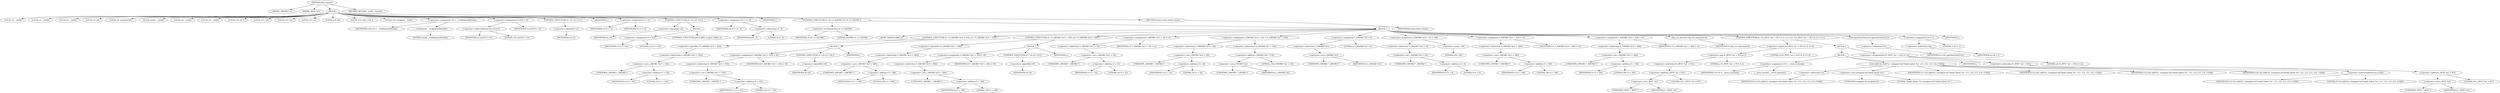 digraph tftp_connect {  
"1000116" [label = "(METHOD,tftp_connect)" ]
"1000117" [label = "(PARAM,_QWORD *a1)" ]
"1000118" [label = "(PARAM,_BYTE *a2)" ]
"1000119" [label = "(BLOCK,,)" ]
"1000120" [label = "(LOCAL,v2: __int64)" ]
"1000121" [label = "(LOCAL,v3: __int64)" ]
"1000122" [label = "(LOCAL,v4: __int64)" ]
"1000123" [label = "(LOCAL,v5: int)" ]
"1000124" [label = "(LOCAL,v6: unsigned int)" ]
"1000125" [label = "(LOCAL,result: __int64)" ]
"1000126" [label = "(LOCAL,v8: __int64)" ]
"1000127" [label = "(LOCAL,v9: __int64)" ]
"1000128" [label = "(LOCAL,v10: int *)" ]
"1000129" [label = "(LOCAL,v11: int)" ]
"1000130" [label = "(LOCAL,v12: int)" ]
"1000131" [label = "(LOCAL,v13: int)" ]
"1000132" [label = "(LOCAL,v14: int)" ]
"1000133" [label = "(LOCAL,v15: char [ 136 ])" ]
"1000134" [label = "(LOCAL,v16: unsigned __int64)" ]
"1000135" [label = "(<operator>.assignment,v16 = __readfsqword(0x28u))" ]
"1000136" [label = "(IDENTIFIER,v16,v16 = __readfsqword(0x28u))" ]
"1000137" [label = "(__readfsqword,__readfsqword(0x28u))" ]
"1000138" [label = "(LITERAL,0x28u,__readfsqword(0x28u))" ]
"1000139" [label = "(<operator>.assignment,a1[167] = v2)" ]
"1000140" [label = "(<operator>.indirectIndexAccess,a1[167])" ]
"1000141" [label = "(IDENTIFIER,a1,a1[167] = v2)" ]
"1000142" [label = "(LITERAL,167,a1[167] = v2)" ]
"1000143" [label = "(IDENTIFIER,v2,a1[167] = v2)" ]
"1000144" [label = "(CONTROL_STRUCTURE,if ( !v2 ),if ( !v2 ))" ]
"1000145" [label = "(<operator>.logicalNot,!v2)" ]
"1000146" [label = "(IDENTIFIER,v2,!v2)" ]
"1000147" [label = "(IDENTIFIER,L,)" ]
"1000148" [label = "(<operator>.assignment,v3 = v2)" ]
"1000149" [label = "(IDENTIFIER,v3,v3 = v2)" ]
"1000150" [label = "(IDENTIFIER,v2,v3 = v2)" ]
"1000151" [label = "(CONTROL_STRUCTURE,if ( !v4 ),if ( !v4 ))" ]
"1000152" [label = "(<operator>.logicalNot,!v4)" ]
"1000153" [label = "(IDENTIFIER,v4,!v4)" ]
"1000154" [label = "(BLOCK,,)" ]
"1000155" [label = "(<operator>.assignment,v5 = 512)" ]
"1000156" [label = "(IDENTIFIER,v5,v5 = 512)" ]
"1000157" [label = "(LITERAL,512,v5 = 512)" ]
"1000158" [label = "(CONTROL_STRUCTURE,goto LABEL_6;,goto LABEL_6;)" ]
"1000159" [label = "(<operator>.assignment,v6 = v4 - 8)" ]
"1000160" [label = "(IDENTIFIER,v6,v6 = v4 - 8)" ]
"1000161" [label = "(<operator>.subtraction,v4 - 8)" ]
"1000162" [label = "(IDENTIFIER,v4,v4 - 8)" ]
"1000163" [label = "(LITERAL,8,v4 - 8)" ]
"1000164" [label = "(IDENTIFIER,L,)" ]
"1000165" [label = "(CONTROL_STRUCTURE,if ( v6 <= 0xFFB0 ),if ( v6 <= 0xFFB0 ))" ]
"1000166" [label = "(<operator>.lessEqualsThan,v6 <= 0xFFB0)" ]
"1000167" [label = "(IDENTIFIER,v6,v6 <= 0xFFB0)" ]
"1000168" [label = "(LITERAL,0xFFB0,v6 <= 0xFFB0)" ]
"1000169" [label = "(BLOCK,,)" ]
"1000170" [label = "(JUMP_TARGET,LABEL_6)" ]
"1000171" [label = "(CONTROL_STRUCTURE,if ( !*(_QWORD *)(v3 + 352) ),if ( !*(_QWORD *)(v3 + 352) ))" ]
"1000172" [label = "(<operator>.logicalNot,!*(_QWORD *)(v3 + 352))" ]
"1000173" [label = "(<operator>.indirection,*(_QWORD *)(v3 + 352))" ]
"1000174" [label = "(<operator>.cast,(_QWORD *)(v3 + 352))" ]
"1000175" [label = "(UNKNOWN,_QWORD *,_QWORD *)" ]
"1000176" [label = "(<operator>.addition,v3 + 352)" ]
"1000177" [label = "(IDENTIFIER,v3,v3 + 352)" ]
"1000178" [label = "(LITERAL,352,v3 + 352)" ]
"1000179" [label = "(BLOCK,,)" ]
"1000180" [label = "(<operator>.assignment,*(_QWORD *)(v3 + 352) = v8)" ]
"1000181" [label = "(<operator>.indirection,*(_QWORD *)(v3 + 352))" ]
"1000182" [label = "(<operator>.cast,(_QWORD *)(v3 + 352))" ]
"1000183" [label = "(UNKNOWN,_QWORD *,_QWORD *)" ]
"1000184" [label = "(<operator>.addition,v3 + 352)" ]
"1000185" [label = "(IDENTIFIER,v3,v3 + 352)" ]
"1000186" [label = "(LITERAL,352,v3 + 352)" ]
"1000187" [label = "(IDENTIFIER,v8,*(_QWORD *)(v3 + 352) = v8)" ]
"1000188" [label = "(CONTROL_STRUCTURE,if ( !v8 ),if ( !v8 ))" ]
"1000189" [label = "(<operator>.logicalNot,!v8)" ]
"1000190" [label = "(IDENTIFIER,v8,!v8)" ]
"1000191" [label = "(IDENTIFIER,L,)" ]
"1000192" [label = "(CONTROL_STRUCTURE,if ( !*(_QWORD *)(v3 + 360) ),if ( !*(_QWORD *)(v3 + 360) ))" ]
"1000193" [label = "(<operator>.logicalNot,!*(_QWORD *)(v3 + 360))" ]
"1000194" [label = "(<operator>.indirection,*(_QWORD *)(v3 + 360))" ]
"1000195" [label = "(<operator>.cast,(_QWORD *)(v3 + 360))" ]
"1000196" [label = "(UNKNOWN,_QWORD *,_QWORD *)" ]
"1000197" [label = "(<operator>.addition,v3 + 360)" ]
"1000198" [label = "(IDENTIFIER,v3,v3 + 360)" ]
"1000199" [label = "(LITERAL,360,v3 + 360)" ]
"1000200" [label = "(BLOCK,,)" ]
"1000201" [label = "(<operator>.assignment,*(_QWORD *)(v3 + 360) = v9)" ]
"1000202" [label = "(<operator>.indirection,*(_QWORD *)(v3 + 360))" ]
"1000203" [label = "(<operator>.cast,(_QWORD *)(v3 + 360))" ]
"1000204" [label = "(UNKNOWN,_QWORD *,_QWORD *)" ]
"1000205" [label = "(<operator>.addition,v3 + 360)" ]
"1000206" [label = "(IDENTIFIER,v3,v3 + 360)" ]
"1000207" [label = "(LITERAL,360,v3 + 360)" ]
"1000208" [label = "(IDENTIFIER,v9,*(_QWORD *)(v3 + 360) = v9)" ]
"1000209" [label = "(CONTROL_STRUCTURE,if ( !v9 ),if ( !v9 ))" ]
"1000210" [label = "(<operator>.logicalNot,!v9)" ]
"1000211" [label = "(IDENTIFIER,v9,!v9)" ]
"1000212" [label = "(IDENTIFIER,L,)" ]
"1000213" [label = "(<operator>.assignment,*(_QWORD *)(v3 + 16) = a1)" ]
"1000214" [label = "(<operator>.indirection,*(_QWORD *)(v3 + 16))" ]
"1000215" [label = "(<operator>.cast,(_QWORD *)(v3 + 16))" ]
"1000216" [label = "(UNKNOWN,_QWORD *,_QWORD *)" ]
"1000217" [label = "(<operator>.addition,v3 + 16)" ]
"1000218" [label = "(IDENTIFIER,v3,v3 + 16)" ]
"1000219" [label = "(LITERAL,16,v3 + 16)" ]
"1000220" [label = "(IDENTIFIER,a1,*(_QWORD *)(v3 + 16) = a1)" ]
"1000221" [label = "(<operator>.assignment,*(_DWORD *)(v3 + 24) = *((_DWORD *)a1 + 156))" ]
"1000222" [label = "(<operator>.indirection,*(_DWORD *)(v3 + 24))" ]
"1000223" [label = "(<operator>.cast,(_DWORD *)(v3 + 24))" ]
"1000224" [label = "(UNKNOWN,_DWORD *,_DWORD *)" ]
"1000225" [label = "(<operator>.addition,v3 + 24)" ]
"1000226" [label = "(IDENTIFIER,v3,v3 + 24)" ]
"1000227" [label = "(LITERAL,24,v3 + 24)" ]
"1000228" [label = "(<operator>.indirection,*((_DWORD *)a1 + 156))" ]
"1000229" [label = "(<operator>.addition,(_DWORD *)a1 + 156)" ]
"1000230" [label = "(<operator>.cast,(_DWORD *)a1)" ]
"1000231" [label = "(UNKNOWN,_DWORD *,_DWORD *)" ]
"1000232" [label = "(IDENTIFIER,a1,(_DWORD *)a1)" ]
"1000233" [label = "(LITERAL,156,(_DWORD *)a1 + 156)" ]
"1000234" [label = "(<operator>.assignment,*(_DWORD *)v3 = 0)" ]
"1000235" [label = "(<operator>.indirection,*(_DWORD *)v3)" ]
"1000236" [label = "(<operator>.cast,(_DWORD *)v3)" ]
"1000237" [label = "(UNKNOWN,_DWORD *,_DWORD *)" ]
"1000238" [label = "(IDENTIFIER,v3,(_DWORD *)v3)" ]
"1000239" [label = "(LITERAL,0,*(_DWORD *)v3 = 0)" ]
"1000240" [label = "(<operator>.assignment,*(_DWORD *)(v3 + 8) = -100)" ]
"1000241" [label = "(<operator>.indirection,*(_DWORD *)(v3 + 8))" ]
"1000242" [label = "(<operator>.cast,(_DWORD *)(v3 + 8))" ]
"1000243" [label = "(UNKNOWN,_DWORD *,_DWORD *)" ]
"1000244" [label = "(<operator>.addition,v3 + 8)" ]
"1000245" [label = "(IDENTIFIER,v3,v3 + 8)" ]
"1000246" [label = "(LITERAL,8,v3 + 8)" ]
"1000247" [label = "(<operator>.minus,-100)" ]
"1000248" [label = "(LITERAL,100,-100)" ]
"1000249" [label = "(<operator>.assignment,*(_DWORD *)(v3 + 340) = v5)" ]
"1000250" [label = "(<operator>.indirection,*(_DWORD *)(v3 + 340))" ]
"1000251" [label = "(<operator>.cast,(_DWORD *)(v3 + 340))" ]
"1000252" [label = "(UNKNOWN,_DWORD *,_DWORD *)" ]
"1000253" [label = "(<operator>.addition,v3 + 340)" ]
"1000254" [label = "(IDENTIFIER,v3,v3 + 340)" ]
"1000255" [label = "(LITERAL,340,v3 + 340)" ]
"1000256" [label = "(IDENTIFIER,v5,*(_DWORD *)(v3 + 340) = v5)" ]
"1000257" [label = "(<operator>.assignment,*(_DWORD *)(v3 + 344) = v5)" ]
"1000258" [label = "(<operator>.indirection,*(_DWORD *)(v3 + 344))" ]
"1000259" [label = "(<operator>.cast,(_DWORD *)(v3 + 344))" ]
"1000260" [label = "(UNKNOWN,_DWORD *,_DWORD *)" ]
"1000261" [label = "(<operator>.addition,v3 + 344)" ]
"1000262" [label = "(IDENTIFIER,v3,v3 + 344)" ]
"1000263" [label = "(LITERAL,344,v3 + 344)" ]
"1000264" [label = "(IDENTIFIER,v5,*(_DWORD *)(v3 + 344) = v5)" ]
"1000265" [label = "(tftp_set_timeouts,tftp_set_timeouts(v3))" ]
"1000266" [label = "(IDENTIFIER,v3,tftp_set_timeouts(v3))" ]
"1000267" [label = "(CONTROL_STRUCTURE,if ( (*((_BYTE *)a1 + 951) & 2) == 0 ),if ( (*((_BYTE *)a1 + 951) & 2) == 0 ))" ]
"1000268" [label = "(<operator>.equals,(*((_BYTE *)a1 + 951) & 2) == 0)" ]
"1000269" [label = "(<operator>.and,*((_BYTE *)a1 + 951) & 2)" ]
"1000270" [label = "(<operator>.indirection,*((_BYTE *)a1 + 951))" ]
"1000271" [label = "(<operator>.addition,(_BYTE *)a1 + 951)" ]
"1000272" [label = "(<operator>.cast,(_BYTE *)a1)" ]
"1000273" [label = "(UNKNOWN,_BYTE *,_BYTE *)" ]
"1000274" [label = "(IDENTIFIER,a1,(_BYTE *)a1)" ]
"1000275" [label = "(LITERAL,951,(_BYTE *)a1 + 951)" ]
"1000276" [label = "(LITERAL,2,*((_BYTE *)a1 + 951) & 2)" ]
"1000277" [label = "(LITERAL,0,(*((_BYTE *)a1 + 951) & 2) == 0)" ]
"1000278" [label = "(BLOCK,,)" ]
"1000279" [label = "(BLOCK,,)" ]
"1000280" [label = "(<operator>.assignment,v10 = __errno_location())" ]
"1000281" [label = "(IDENTIFIER,v10,v10 = __errno_location())" ]
"1000282" [label = "(__errno_location,__errno_location())" ]
"1000283" [label = "(Curl_failf,Curl_failf(*a1, (unsigned int)\"bind() failed; %s\", v11, v12, v13, v14, v15[0]))" ]
"1000284" [label = "(<operator>.indirection,*a1)" ]
"1000285" [label = "(IDENTIFIER,a1,Curl_failf(*a1, (unsigned int)\"bind() failed; %s\", v11, v12, v13, v14, v15[0]))" ]
"1000286" [label = "(<operator>.cast,(unsigned int)\"bind() failed; %s\")" ]
"1000287" [label = "(UNKNOWN,unsigned int,unsigned int)" ]
"1000288" [label = "(LITERAL,\"bind() failed; %s\",(unsigned int)\"bind() failed; %s\")" ]
"1000289" [label = "(IDENTIFIER,v11,Curl_failf(*a1, (unsigned int)\"bind() failed; %s\", v11, v12, v13, v14, v15[0]))" ]
"1000290" [label = "(IDENTIFIER,v12,Curl_failf(*a1, (unsigned int)\"bind() failed; %s\", v11, v12, v13, v14, v15[0]))" ]
"1000291" [label = "(IDENTIFIER,v13,Curl_failf(*a1, (unsigned int)\"bind() failed; %s\", v11, v12, v13, v14, v15[0]))" ]
"1000292" [label = "(IDENTIFIER,v14,Curl_failf(*a1, (unsigned int)\"bind() failed; %s\", v11, v12, v13, v14, v15[0]))" ]
"1000293" [label = "(<operator>.indirectIndexAccess,v15[0])" ]
"1000294" [label = "(IDENTIFIER,v15,Curl_failf(*a1, (unsigned int)\"bind() failed; %s\", v11, v12, v13, v14, v15[0]))" ]
"1000295" [label = "(LITERAL,0,Curl_failf(*a1, (unsigned int)\"bind() failed; %s\", v11, v12, v13, v14, v15[0]))" ]
"1000296" [label = "(IDENTIFIER,L,)" ]
"1000297" [label = "(<operators>.assignmentOr,*((_BYTE *)a1 + 951) |= 2u)" ]
"1000298" [label = "(<operator>.indirection,*((_BYTE *)a1 + 951))" ]
"1000299" [label = "(<operator>.addition,(_BYTE *)a1 + 951)" ]
"1000300" [label = "(<operator>.cast,(_BYTE *)a1)" ]
"1000301" [label = "(UNKNOWN,_BYTE *,_BYTE *)" ]
"1000302" [label = "(IDENTIFIER,a1,(_BYTE *)a1)" ]
"1000303" [label = "(LITERAL,951,(_BYTE *)a1 + 951)" ]
"1000304" [label = "(LITERAL,2u,*((_BYTE *)a1 + 951) |= 2u)" ]
"1000305" [label = "(Curl_pgrsStartNow,Curl_pgrsStartNow(*a1))" ]
"1000306" [label = "(<operator>.indirection,*a1)" ]
"1000307" [label = "(IDENTIFIER,a1,Curl_pgrsStartNow(*a1))" ]
"1000308" [label = "(<operator>.assignment,*a2 = 1)" ]
"1000309" [label = "(<operator>.indirection,*a2)" ]
"1000310" [label = "(IDENTIFIER,a2,*a2 = 1)" ]
"1000311" [label = "(LITERAL,1,*a2 = 1)" ]
"1000312" [label = "(IDENTIFIER,L,)" ]
"1000313" [label = "(RETURN,return result;,return result;)" ]
"1000314" [label = "(IDENTIFIER,result,return result;)" ]
"1000315" [label = "(METHOD_RETURN,__int64 __fastcall)" ]
  "1000116" -> "1000117" 
  "1000116" -> "1000118" 
  "1000116" -> "1000119" 
  "1000116" -> "1000315" 
  "1000119" -> "1000120" 
  "1000119" -> "1000121" 
  "1000119" -> "1000122" 
  "1000119" -> "1000123" 
  "1000119" -> "1000124" 
  "1000119" -> "1000125" 
  "1000119" -> "1000126" 
  "1000119" -> "1000127" 
  "1000119" -> "1000128" 
  "1000119" -> "1000129" 
  "1000119" -> "1000130" 
  "1000119" -> "1000131" 
  "1000119" -> "1000132" 
  "1000119" -> "1000133" 
  "1000119" -> "1000134" 
  "1000119" -> "1000135" 
  "1000119" -> "1000139" 
  "1000119" -> "1000144" 
  "1000119" -> "1000147" 
  "1000119" -> "1000148" 
  "1000119" -> "1000151" 
  "1000119" -> "1000159" 
  "1000119" -> "1000164" 
  "1000119" -> "1000165" 
  "1000119" -> "1000313" 
  "1000135" -> "1000136" 
  "1000135" -> "1000137" 
  "1000137" -> "1000138" 
  "1000139" -> "1000140" 
  "1000139" -> "1000143" 
  "1000140" -> "1000141" 
  "1000140" -> "1000142" 
  "1000144" -> "1000145" 
  "1000145" -> "1000146" 
  "1000148" -> "1000149" 
  "1000148" -> "1000150" 
  "1000151" -> "1000152" 
  "1000151" -> "1000154" 
  "1000152" -> "1000153" 
  "1000154" -> "1000155" 
  "1000154" -> "1000158" 
  "1000155" -> "1000156" 
  "1000155" -> "1000157" 
  "1000159" -> "1000160" 
  "1000159" -> "1000161" 
  "1000161" -> "1000162" 
  "1000161" -> "1000163" 
  "1000165" -> "1000166" 
  "1000165" -> "1000169" 
  "1000166" -> "1000167" 
  "1000166" -> "1000168" 
  "1000169" -> "1000170" 
  "1000169" -> "1000171" 
  "1000169" -> "1000192" 
  "1000169" -> "1000213" 
  "1000169" -> "1000221" 
  "1000169" -> "1000234" 
  "1000169" -> "1000240" 
  "1000169" -> "1000249" 
  "1000169" -> "1000257" 
  "1000169" -> "1000265" 
  "1000169" -> "1000267" 
  "1000169" -> "1000305" 
  "1000169" -> "1000308" 
  "1000169" -> "1000312" 
  "1000171" -> "1000172" 
  "1000171" -> "1000179" 
  "1000172" -> "1000173" 
  "1000173" -> "1000174" 
  "1000174" -> "1000175" 
  "1000174" -> "1000176" 
  "1000176" -> "1000177" 
  "1000176" -> "1000178" 
  "1000179" -> "1000180" 
  "1000179" -> "1000188" 
  "1000179" -> "1000191" 
  "1000180" -> "1000181" 
  "1000180" -> "1000187" 
  "1000181" -> "1000182" 
  "1000182" -> "1000183" 
  "1000182" -> "1000184" 
  "1000184" -> "1000185" 
  "1000184" -> "1000186" 
  "1000188" -> "1000189" 
  "1000189" -> "1000190" 
  "1000192" -> "1000193" 
  "1000192" -> "1000200" 
  "1000193" -> "1000194" 
  "1000194" -> "1000195" 
  "1000195" -> "1000196" 
  "1000195" -> "1000197" 
  "1000197" -> "1000198" 
  "1000197" -> "1000199" 
  "1000200" -> "1000201" 
  "1000200" -> "1000209" 
  "1000200" -> "1000212" 
  "1000201" -> "1000202" 
  "1000201" -> "1000208" 
  "1000202" -> "1000203" 
  "1000203" -> "1000204" 
  "1000203" -> "1000205" 
  "1000205" -> "1000206" 
  "1000205" -> "1000207" 
  "1000209" -> "1000210" 
  "1000210" -> "1000211" 
  "1000213" -> "1000214" 
  "1000213" -> "1000220" 
  "1000214" -> "1000215" 
  "1000215" -> "1000216" 
  "1000215" -> "1000217" 
  "1000217" -> "1000218" 
  "1000217" -> "1000219" 
  "1000221" -> "1000222" 
  "1000221" -> "1000228" 
  "1000222" -> "1000223" 
  "1000223" -> "1000224" 
  "1000223" -> "1000225" 
  "1000225" -> "1000226" 
  "1000225" -> "1000227" 
  "1000228" -> "1000229" 
  "1000229" -> "1000230" 
  "1000229" -> "1000233" 
  "1000230" -> "1000231" 
  "1000230" -> "1000232" 
  "1000234" -> "1000235" 
  "1000234" -> "1000239" 
  "1000235" -> "1000236" 
  "1000236" -> "1000237" 
  "1000236" -> "1000238" 
  "1000240" -> "1000241" 
  "1000240" -> "1000247" 
  "1000241" -> "1000242" 
  "1000242" -> "1000243" 
  "1000242" -> "1000244" 
  "1000244" -> "1000245" 
  "1000244" -> "1000246" 
  "1000247" -> "1000248" 
  "1000249" -> "1000250" 
  "1000249" -> "1000256" 
  "1000250" -> "1000251" 
  "1000251" -> "1000252" 
  "1000251" -> "1000253" 
  "1000253" -> "1000254" 
  "1000253" -> "1000255" 
  "1000257" -> "1000258" 
  "1000257" -> "1000264" 
  "1000258" -> "1000259" 
  "1000259" -> "1000260" 
  "1000259" -> "1000261" 
  "1000261" -> "1000262" 
  "1000261" -> "1000263" 
  "1000265" -> "1000266" 
  "1000267" -> "1000268" 
  "1000267" -> "1000278" 
  "1000268" -> "1000269" 
  "1000268" -> "1000277" 
  "1000269" -> "1000270" 
  "1000269" -> "1000276" 
  "1000270" -> "1000271" 
  "1000271" -> "1000272" 
  "1000271" -> "1000275" 
  "1000272" -> "1000273" 
  "1000272" -> "1000274" 
  "1000278" -> "1000279" 
  "1000278" -> "1000297" 
  "1000279" -> "1000280" 
  "1000279" -> "1000283" 
  "1000279" -> "1000296" 
  "1000280" -> "1000281" 
  "1000280" -> "1000282" 
  "1000283" -> "1000284" 
  "1000283" -> "1000286" 
  "1000283" -> "1000289" 
  "1000283" -> "1000290" 
  "1000283" -> "1000291" 
  "1000283" -> "1000292" 
  "1000283" -> "1000293" 
  "1000284" -> "1000285" 
  "1000286" -> "1000287" 
  "1000286" -> "1000288" 
  "1000293" -> "1000294" 
  "1000293" -> "1000295" 
  "1000297" -> "1000298" 
  "1000297" -> "1000304" 
  "1000298" -> "1000299" 
  "1000299" -> "1000300" 
  "1000299" -> "1000303" 
  "1000300" -> "1000301" 
  "1000300" -> "1000302" 
  "1000305" -> "1000306" 
  "1000306" -> "1000307" 
  "1000308" -> "1000309" 
  "1000308" -> "1000311" 
  "1000309" -> "1000310" 
  "1000313" -> "1000314" 
}
